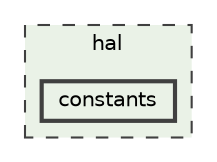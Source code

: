 digraph "hal/constants"
{
 // INTERACTIVE_SVG=YES
 // LATEX_PDF_SIZE
  bgcolor="transparent";
  edge [fontname=Helvetica,fontsize=10,labelfontname=Helvetica,labelfontsize=10];
  node [fontname=Helvetica,fontsize=10,shape=box,height=0.2,width=0.4];
  compound=true
  subgraph clusterdir_52c912f73dac9c4c0e442232e1b2bd80 {
    graph [ bgcolor="#eaf2e7", pencolor="grey25", label="hal", fontname=Helvetica,fontsize=10 style="filled,dashed", URL="dir_52c912f73dac9c4c0e442232e1b2bd80.html",tooltip=""]
  dir_d2b7a96810b9669f8191cf27d0893188 [label="constants", fillcolor="#eaf2e7", color="grey25", style="filled,bold", URL="dir_d2b7a96810b9669f8191cf27d0893188.html",tooltip=""];
  }
}
